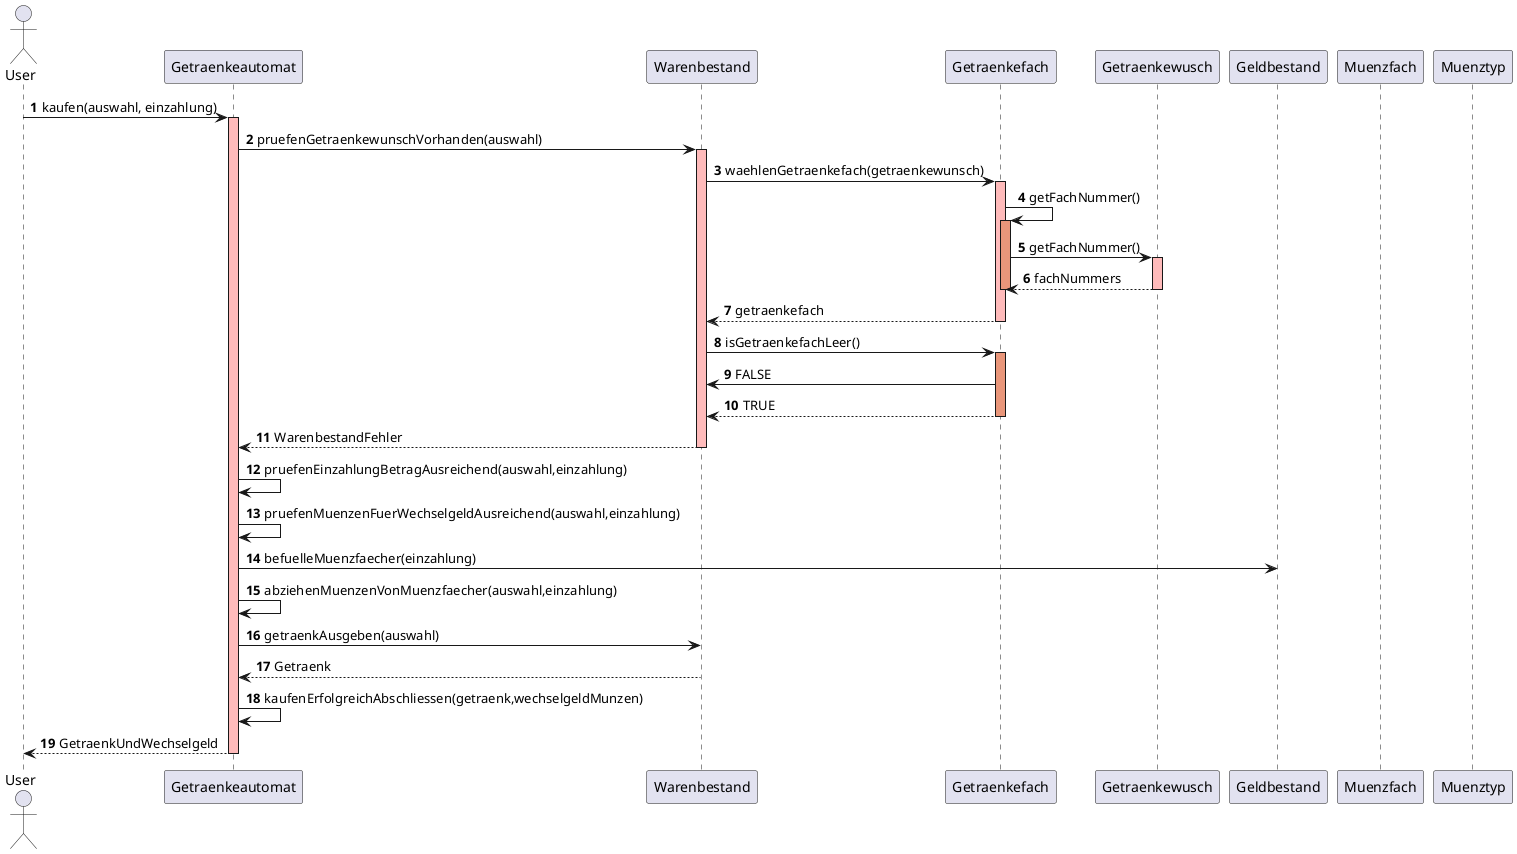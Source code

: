 @startuml
'https://plantuml.com/sequence-diagram
'nicht fertig, im Bearbeitung

autonumber

'=========================

actor User

participant "Getraenkeautomat" as GA
'participant "GetraenkUndWechselgeld" as GWG

participant "Warenbestand" as WB
participant "Getraenkefach" as GF
participant "Getraenkewusch" as GW

participant "Geldbestand" as GB
participant "Muenzfach" as MF
participant "Muenztyp" as MT

'=========================

User -> GA: kaufen(auswahl, einzahlung)
activate GA #FFBBBB

GA -> WB :  pruefenGetraenkewunschVorhanden(auswahl)
activate WB #FFBBBB

WB -> GF :  waehlenGetraenkefach(getraenkewunsch)
activate GF #FFBBBB


GF -> GF :  getFachNummer()
activate GF #DarkSalmon

GF -> GW :  getFachNummer()
activate GW #FFBBBB
return fachNummers

deactivate GF #DarkSalmon

return getraenkefach
'deactivate GF #FFBBBB


WB -> GF :  isGetraenkefachLeer()
activate GF #DarkSalmon

WB <- GF :  FALSE
WB <-- GF :  TRUE
deactivate GF #DarkSalmon


'WB <-- GF : WarenbestandFehler
GA <-- WB : WarenbestandFehler
deactivate WB #FFBBBB

'=========================

GA -> GA : pruefenEinzahlungBetragAusreichend(auswahl,einzahlung)

GA -> GA : pruefenMuenzenFuerWechselgeldAusreichend(auswahl,einzahlung)

GA -> GB :  befuelleMuenzfaecher(einzahlung)

GA -> GA : abziehenMuenzenVonMuenzfaecher(auswahl,einzahlung)

GA -> WB : getraenkAusgeben(auswahl)

GA <-- WB :  Getraenk

GA -> GA : kaufenErfolgreichAbschliessen(getraenk,wechselgeldMunzen)

User <-- GA : GetraenkUndWechselgeld
deactivate GA #FFBBBB

@enduml
